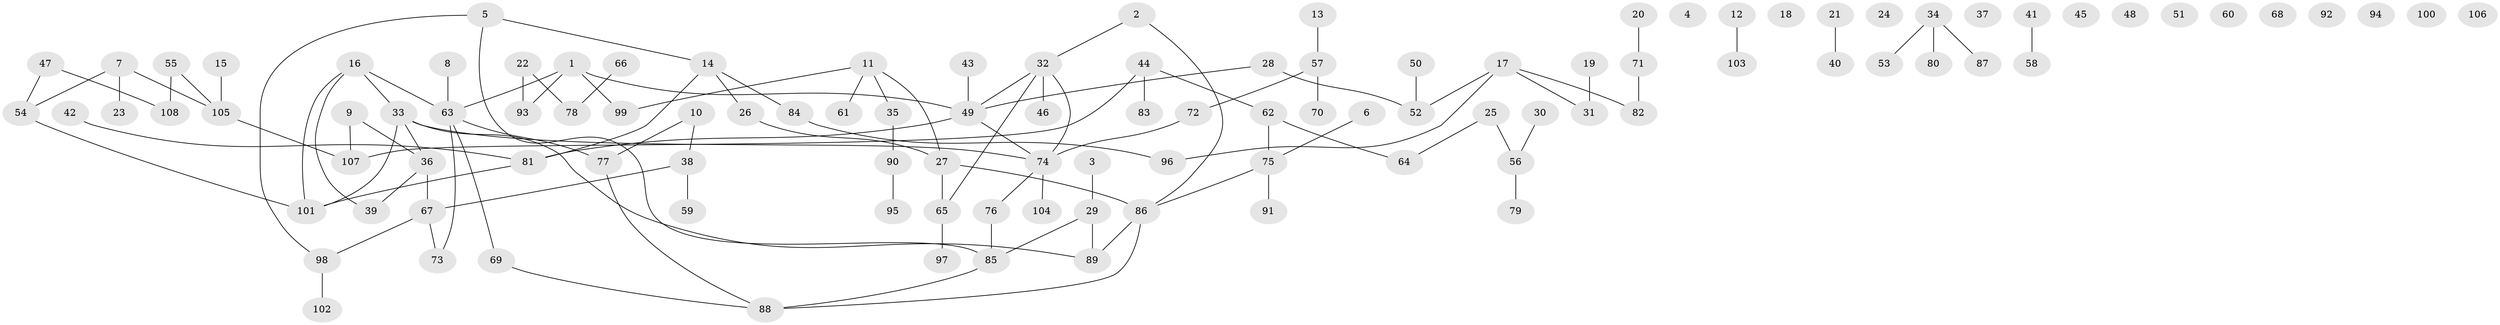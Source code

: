 // coarse degree distribution, {0: 0.2962962962962963, 1: 0.3148148148148148, 3: 0.07407407407407407, 2: 0.2037037037037037, 5: 0.018518518518518517, 4: 0.037037037037037035, 6: 0.018518518518518517, 9: 0.037037037037037035}
// Generated by graph-tools (version 1.1) at 2025/43/03/04/25 21:43:49]
// undirected, 108 vertices, 111 edges
graph export_dot {
graph [start="1"]
  node [color=gray90,style=filled];
  1;
  2;
  3;
  4;
  5;
  6;
  7;
  8;
  9;
  10;
  11;
  12;
  13;
  14;
  15;
  16;
  17;
  18;
  19;
  20;
  21;
  22;
  23;
  24;
  25;
  26;
  27;
  28;
  29;
  30;
  31;
  32;
  33;
  34;
  35;
  36;
  37;
  38;
  39;
  40;
  41;
  42;
  43;
  44;
  45;
  46;
  47;
  48;
  49;
  50;
  51;
  52;
  53;
  54;
  55;
  56;
  57;
  58;
  59;
  60;
  61;
  62;
  63;
  64;
  65;
  66;
  67;
  68;
  69;
  70;
  71;
  72;
  73;
  74;
  75;
  76;
  77;
  78;
  79;
  80;
  81;
  82;
  83;
  84;
  85;
  86;
  87;
  88;
  89;
  90;
  91;
  92;
  93;
  94;
  95;
  96;
  97;
  98;
  99;
  100;
  101;
  102;
  103;
  104;
  105;
  106;
  107;
  108;
  1 -- 49;
  1 -- 63;
  1 -- 93;
  1 -- 99;
  2 -- 32;
  2 -- 86;
  3 -- 29;
  5 -- 14;
  5 -- 85;
  5 -- 98;
  6 -- 75;
  7 -- 23;
  7 -- 54;
  7 -- 105;
  8 -- 63;
  9 -- 36;
  9 -- 107;
  10 -- 38;
  10 -- 77;
  11 -- 27;
  11 -- 35;
  11 -- 61;
  11 -- 99;
  12 -- 103;
  13 -- 57;
  14 -- 26;
  14 -- 81;
  14 -- 84;
  15 -- 105;
  16 -- 33;
  16 -- 39;
  16 -- 63;
  16 -- 101;
  17 -- 31;
  17 -- 52;
  17 -- 82;
  17 -- 96;
  19 -- 31;
  20 -- 71;
  21 -- 40;
  22 -- 78;
  22 -- 93;
  25 -- 56;
  25 -- 64;
  26 -- 27;
  27 -- 65;
  27 -- 86;
  28 -- 49;
  28 -- 52;
  29 -- 85;
  29 -- 89;
  30 -- 56;
  32 -- 46;
  32 -- 49;
  32 -- 65;
  32 -- 74;
  33 -- 36;
  33 -- 74;
  33 -- 89;
  33 -- 101;
  34 -- 53;
  34 -- 80;
  34 -- 87;
  35 -- 90;
  36 -- 39;
  36 -- 67;
  38 -- 59;
  38 -- 67;
  41 -- 58;
  42 -- 81;
  43 -- 49;
  44 -- 62;
  44 -- 83;
  44 -- 107;
  47 -- 54;
  47 -- 108;
  49 -- 74;
  49 -- 81;
  50 -- 52;
  54 -- 101;
  55 -- 105;
  55 -- 108;
  56 -- 79;
  57 -- 70;
  57 -- 72;
  62 -- 64;
  62 -- 75;
  63 -- 69;
  63 -- 73;
  63 -- 77;
  65 -- 97;
  66 -- 78;
  67 -- 73;
  67 -- 98;
  69 -- 88;
  71 -- 82;
  72 -- 74;
  74 -- 76;
  74 -- 104;
  75 -- 86;
  75 -- 91;
  76 -- 85;
  77 -- 88;
  81 -- 101;
  84 -- 96;
  85 -- 88;
  86 -- 88;
  86 -- 89;
  90 -- 95;
  98 -- 102;
  105 -- 107;
}

